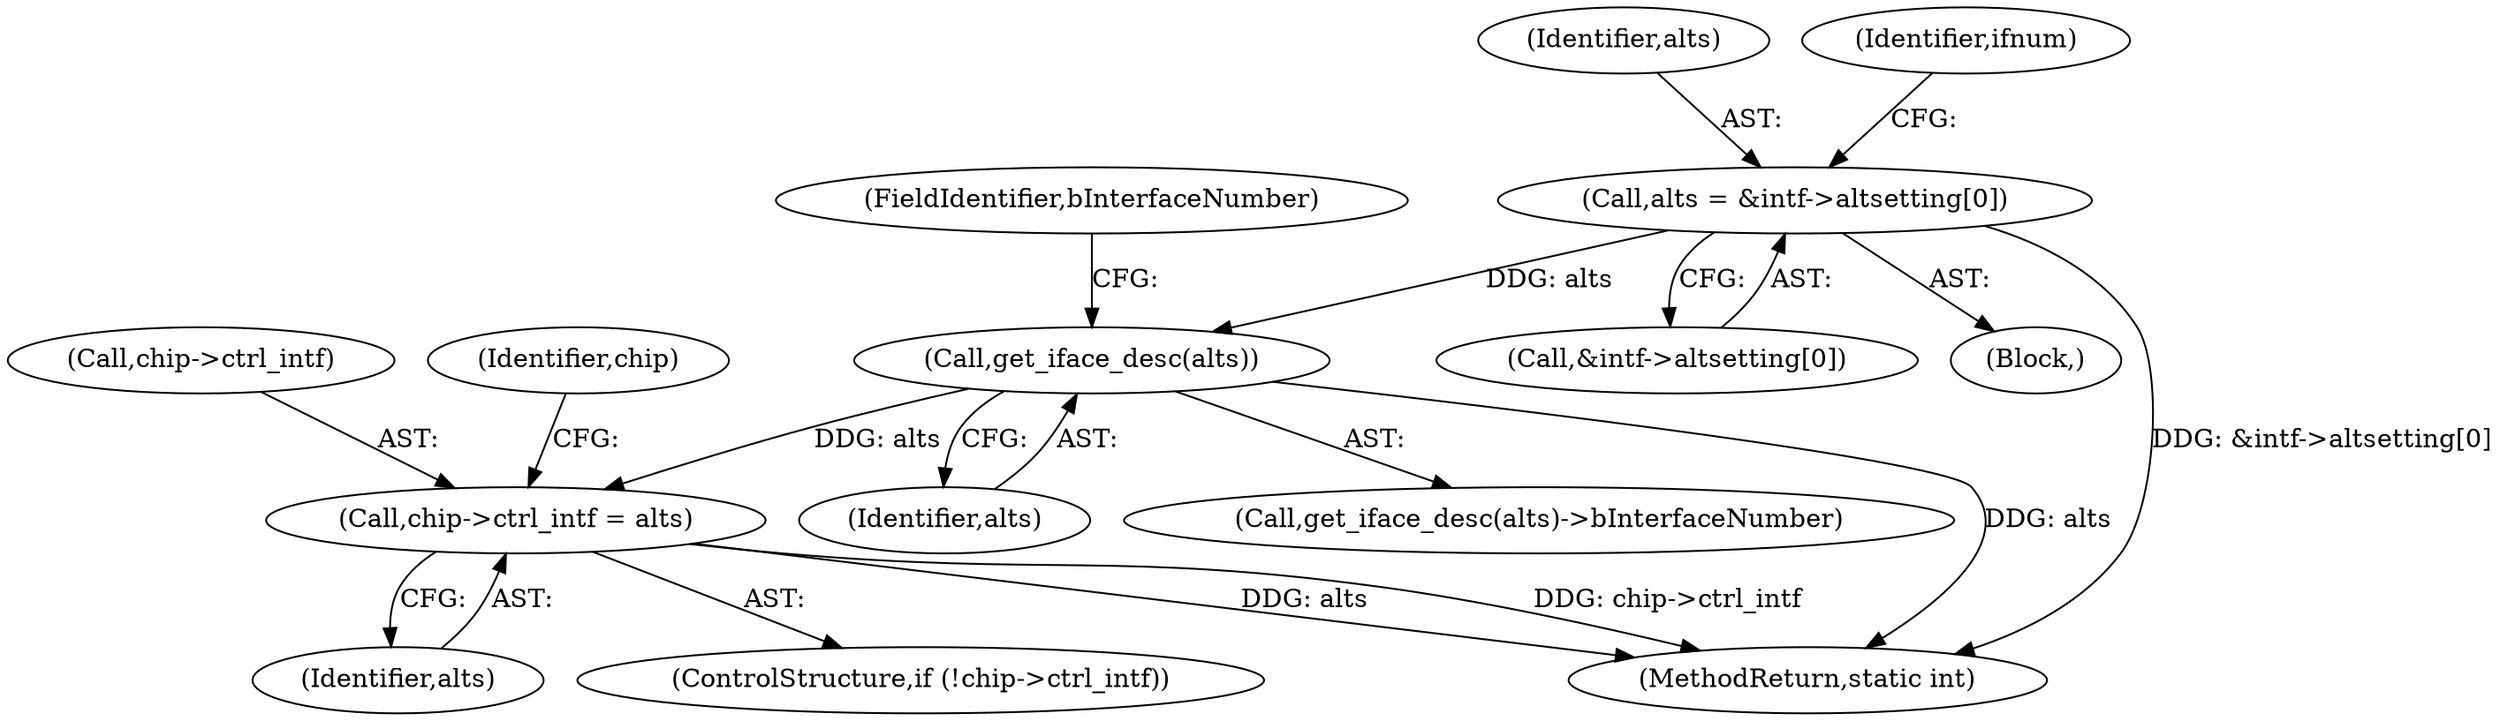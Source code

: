 digraph "0_linux_5f8cf712582617d523120df67d392059eaf2fc4b@array" {
"1000133" [label="(Call,alts = &intf->altsetting[0])"];
"1000144" [label="(Call,get_iface_desc(alts))"];
"1000392" [label="(Call,chip->ctrl_intf = alts)"];
"1000133" [label="(Call,alts = &intf->altsetting[0])"];
"1000396" [label="(Identifier,alts)"];
"1000135" [label="(Call,&intf->altsetting[0])"];
"1000392" [label="(Call,chip->ctrl_intf = alts)"];
"1000134" [label="(Identifier,alts)"];
"1000393" [label="(Call,chip->ctrl_intf)"];
"1000145" [label="(Identifier,alts)"];
"1000146" [label="(FieldIdentifier,bInterfaceNumber)"];
"1000113" [label="(Block,)"];
"1000142" [label="(Identifier,ifnum)"];
"1000143" [label="(Call,get_iface_desc(alts)->bInterfaceNumber)"];
"1000387" [label="(ControlStructure,if (!chip->ctrl_intf))"];
"1000399" [label="(Identifier,chip)"];
"1000511" [label="(MethodReturn,static int)"];
"1000144" [label="(Call,get_iface_desc(alts))"];
"1000133" -> "1000113"  [label="AST: "];
"1000133" -> "1000135"  [label="CFG: "];
"1000134" -> "1000133"  [label="AST: "];
"1000135" -> "1000133"  [label="AST: "];
"1000142" -> "1000133"  [label="CFG: "];
"1000133" -> "1000511"  [label="DDG: &intf->altsetting[0]"];
"1000133" -> "1000144"  [label="DDG: alts"];
"1000144" -> "1000143"  [label="AST: "];
"1000144" -> "1000145"  [label="CFG: "];
"1000145" -> "1000144"  [label="AST: "];
"1000146" -> "1000144"  [label="CFG: "];
"1000144" -> "1000511"  [label="DDG: alts"];
"1000144" -> "1000392"  [label="DDG: alts"];
"1000392" -> "1000387"  [label="AST: "];
"1000392" -> "1000396"  [label="CFG: "];
"1000393" -> "1000392"  [label="AST: "];
"1000396" -> "1000392"  [label="AST: "];
"1000399" -> "1000392"  [label="CFG: "];
"1000392" -> "1000511"  [label="DDG: alts"];
"1000392" -> "1000511"  [label="DDG: chip->ctrl_intf"];
}
